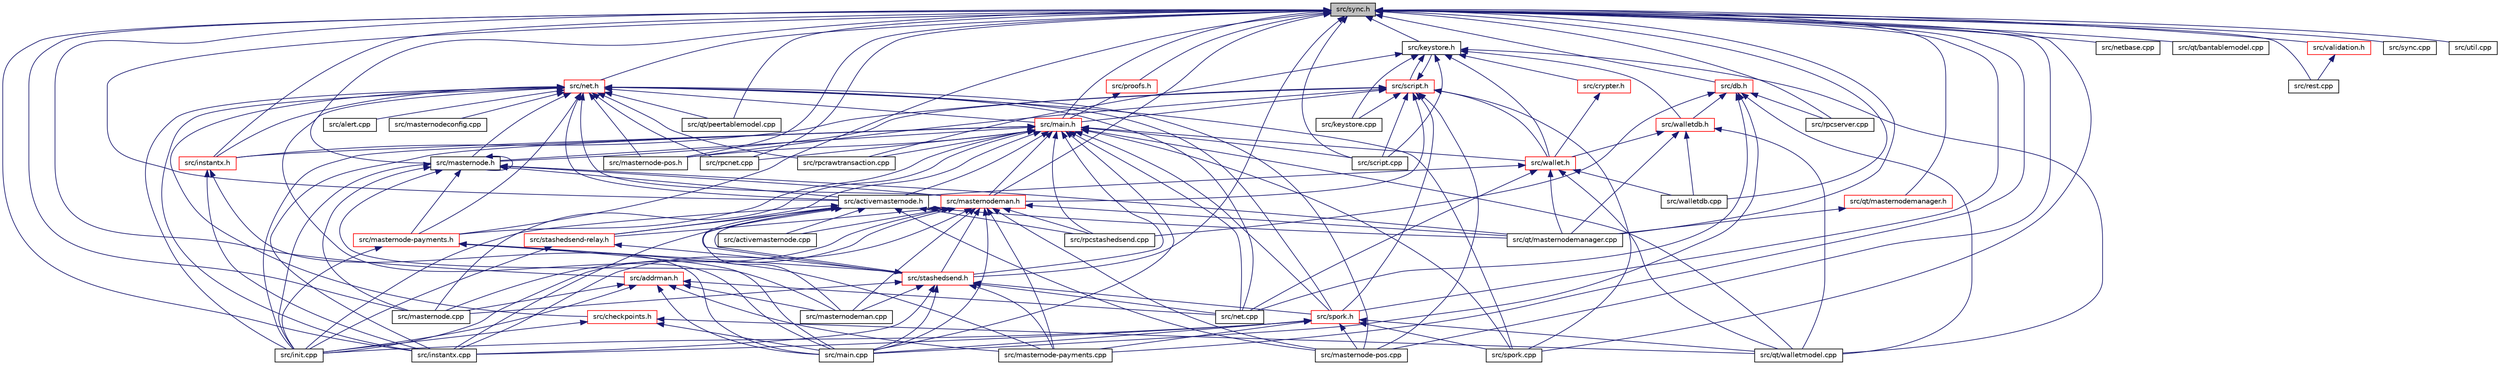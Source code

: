 digraph "src/sync.h"
{
  edge [fontname="Helvetica",fontsize="10",labelfontname="Helvetica",labelfontsize="10"];
  node [fontname="Helvetica",fontsize="10",shape=record];
  Node6 [label="src/sync.h",height=0.2,width=0.4,color="black", fillcolor="grey75", style="filled", fontcolor="black"];
  Node6 -> Node7 [dir="back",color="midnightblue",fontsize="10",style="solid",fontname="Helvetica"];
  Node7 [label="src/activemasternode.h",height=0.2,width=0.4,color="black", fillcolor="white", style="filled",URL="$da/d9e/activemasternode_8h.html"];
  Node7 -> Node8 [dir="back",color="midnightblue",fontsize="10",style="solid",fontname="Helvetica"];
  Node8 [label="src/activemasternode.cpp",height=0.2,width=0.4,color="black", fillcolor="white", style="filled",URL="$d9/d1e/activemasternode_8cpp.html"];
  Node7 -> Node9 [dir="back",color="midnightblue",fontsize="10",style="solid",fontname="Helvetica"];
  Node9 [label="src/stashedsend.h",height=0.2,width=0.4,color="red", fillcolor="white", style="filled",URL="$d9/dbc/stashedsend_8h.html"];
  Node9 -> Node7 [dir="back",color="midnightblue",fontsize="10",style="solid",fontname="Helvetica"];
  Node9 -> Node10 [dir="back",color="midnightblue",fontsize="10",style="solid",fontname="Helvetica"];
  Node10 [label="src/spork.h",height=0.2,width=0.4,color="red", fillcolor="white", style="filled",URL="$d0/d24/spork_8h.html"];
  Node10 -> Node11 [dir="back",color="midnightblue",fontsize="10",style="solid",fontname="Helvetica"];
  Node11 [label="src/init.cpp",height=0.2,width=0.4,color="black", fillcolor="white", style="filled",URL="$d0/dc9/init_8cpp.html"];
  Node10 -> Node12 [dir="back",color="midnightblue",fontsize="10",style="solid",fontname="Helvetica"];
  Node12 [label="src/instantx.cpp",height=0.2,width=0.4,color="black", fillcolor="white", style="filled",URL="$db/d72/instantx_8cpp.html"];
  Node10 -> Node13 [dir="back",color="midnightblue",fontsize="10",style="solid",fontname="Helvetica"];
  Node13 [label="src/main.cpp",height=0.2,width=0.4,color="black", fillcolor="white", style="filled",URL="$df/d0a/main_8cpp.html"];
  Node10 -> Node14 [dir="back",color="midnightblue",fontsize="10",style="solid",fontname="Helvetica"];
  Node14 [label="src/masternode-payments.cpp",height=0.2,width=0.4,color="black", fillcolor="white", style="filled",URL="$d8/d43/masternode-payments_8cpp.html"];
  Node10 -> Node15 [dir="back",color="midnightblue",fontsize="10",style="solid",fontname="Helvetica"];
  Node15 [label="src/masternode-pos.cpp",height=0.2,width=0.4,color="black", fillcolor="white", style="filled",URL="$db/ddd/masternode-pos_8cpp.html"];
  Node10 -> Node16 [dir="back",color="midnightblue",fontsize="10",style="solid",fontname="Helvetica"];
  Node16 [label="src/qt/walletmodel.cpp",height=0.2,width=0.4,color="black", fillcolor="white", style="filled",URL="$d8/d9b/walletmodel_8cpp.html"];
  Node10 -> Node18 [dir="back",color="midnightblue",fontsize="10",style="solid",fontname="Helvetica"];
  Node18 [label="src/spork.cpp",height=0.2,width=0.4,color="black", fillcolor="white", style="filled",URL="$df/d0d/spork_8cpp.html"];
  Node9 -> Node12 [dir="back",color="midnightblue",fontsize="10",style="solid",fontname="Helvetica"];
  Node9 -> Node13 [dir="back",color="midnightblue",fontsize="10",style="solid",fontname="Helvetica"];
  Node9 -> Node14 [dir="back",color="midnightblue",fontsize="10",style="solid",fontname="Helvetica"];
  Node9 -> Node20 [dir="back",color="midnightblue",fontsize="10",style="solid",fontname="Helvetica"];
  Node20 [label="src/masternode.cpp",height=0.2,width=0.4,color="black", fillcolor="white", style="filled",URL="$dc/da3/masternode_8cpp.html"];
  Node9 -> Node21 [dir="back",color="midnightblue",fontsize="10",style="solid",fontname="Helvetica"];
  Node21 [label="src/masternodeman.cpp",height=0.2,width=0.4,color="black", fillcolor="white", style="filled",URL="$d3/dcb/masternodeman_8cpp.html"];
  Node9 -> Node22 [dir="back",color="midnightblue",fontsize="10",style="solid",fontname="Helvetica"];
  Node22 [label="src/net.cpp",height=0.2,width=0.4,color="black", fillcolor="white", style="filled",URL="$dd/d84/net_8cpp.html"];
  Node7 -> Node27 [dir="back",color="midnightblue",fontsize="10",style="solid",fontname="Helvetica"];
  Node27 [label="src/stashedsend-relay.h",height=0.2,width=0.4,color="red", fillcolor="white", style="filled",URL="$db/deb/stashedsend-relay_8h.html"];
  Node27 -> Node9 [dir="back",color="midnightblue",fontsize="10",style="solid",fontname="Helvetica"];
  Node27 -> Node11 [dir="back",color="midnightblue",fontsize="10",style="solid",fontname="Helvetica"];
  Node7 -> Node11 [dir="back",color="midnightblue",fontsize="10",style="solid",fontname="Helvetica"];
  Node7 -> Node12 [dir="back",color="midnightblue",fontsize="10",style="solid",fontname="Helvetica"];
  Node7 -> Node15 [dir="back",color="midnightblue",fontsize="10",style="solid",fontname="Helvetica"];
  Node7 -> Node21 [dir="back",color="midnightblue",fontsize="10",style="solid",fontname="Helvetica"];
  Node7 -> Node29 [dir="back",color="midnightblue",fontsize="10",style="solid",fontname="Helvetica"];
  Node29 [label="src/qt/masternodemanager.cpp",height=0.2,width=0.4,color="black", fillcolor="white", style="filled",URL="$d8/dc8/masternodemanager_8cpp.html"];
  Node7 -> Node30 [dir="back",color="midnightblue",fontsize="10",style="solid",fontname="Helvetica"];
  Node30 [label="src/rpcstashedsend.cpp",height=0.2,width=0.4,color="black", fillcolor="white", style="filled",URL="$d5/d6b/rpcstashedsend_8cpp.html"];
  Node6 -> Node31 [dir="back",color="midnightblue",fontsize="10",style="solid",fontname="Helvetica"];
  Node31 [label="src/keystore.h",height=0.2,width=0.4,color="black", fillcolor="white", style="filled",URL="$d0/d82/keystore_8h.html"];
  Node31 -> Node32 [dir="back",color="midnightblue",fontsize="10",style="solid",fontname="Helvetica"];
  Node32 [label="src/script.h",height=0.2,width=0.4,color="red", fillcolor="white", style="filled",URL="$de/d7f/script_8h.html"];
  Node32 -> Node31 [dir="back",color="midnightblue",fontsize="10",style="solid",fontname="Helvetica"];
  Node32 -> Node40 [dir="back",color="midnightblue",fontsize="10",style="solid",fontname="Helvetica"];
  Node40 [label="src/main.h",height=0.2,width=0.4,color="red", fillcolor="white", style="filled",URL="$d4/dbf/main_8h.html"];
  Node40 -> Node35 [dir="back",color="midnightblue",fontsize="10",style="solid",fontname="Helvetica"];
  Node35 [label="src/masternode.h",height=0.2,width=0.4,color="black", fillcolor="white", style="filled",URL="$d9/dec/masternode_8h.html"];
  Node35 -> Node7 [dir="back",color="midnightblue",fontsize="10",style="solid",fontname="Helvetica"];
  Node35 -> Node35 [dir="back",color="midnightblue",fontsize="10",style="solid",fontname="Helvetica"];
  Node35 -> Node36 [dir="back",color="midnightblue",fontsize="10",style="solid",fontname="Helvetica"];
  Node36 [label="src/masternodeman.h",height=0.2,width=0.4,color="red", fillcolor="white", style="filled",URL="$db/d32/masternodeman_8h.html"];
  Node36 -> Node9 [dir="back",color="midnightblue",fontsize="10",style="solid",fontname="Helvetica"];
  Node36 -> Node27 [dir="back",color="midnightblue",fontsize="10",style="solid",fontname="Helvetica"];
  Node36 -> Node8 [dir="back",color="midnightblue",fontsize="10",style="solid",fontname="Helvetica"];
  Node36 -> Node11 [dir="back",color="midnightblue",fontsize="10",style="solid",fontname="Helvetica"];
  Node36 -> Node12 [dir="back",color="midnightblue",fontsize="10",style="solid",fontname="Helvetica"];
  Node36 -> Node13 [dir="back",color="midnightblue",fontsize="10",style="solid",fontname="Helvetica"];
  Node36 -> Node14 [dir="back",color="midnightblue",fontsize="10",style="solid",fontname="Helvetica"];
  Node36 -> Node15 [dir="back",color="midnightblue",fontsize="10",style="solid",fontname="Helvetica"];
  Node36 -> Node20 [dir="back",color="midnightblue",fontsize="10",style="solid",fontname="Helvetica"];
  Node36 -> Node21 [dir="back",color="midnightblue",fontsize="10",style="solid",fontname="Helvetica"];
  Node36 -> Node29 [dir="back",color="midnightblue",fontsize="10",style="solid",fontname="Helvetica"];
  Node36 -> Node30 [dir="back",color="midnightblue",fontsize="10",style="solid",fontname="Helvetica"];
  Node35 -> Node39 [dir="back",color="midnightblue",fontsize="10",style="solid",fontname="Helvetica"];
  Node39 [label="src/masternode-payments.h",height=0.2,width=0.4,color="red", fillcolor="white", style="filled",URL="$dc/d20/masternode-payments_8h.html"];
  Node39 -> Node9 [dir="back",color="midnightblue",fontsize="10",style="solid",fontname="Helvetica"];
  Node39 -> Node11 [dir="back",color="midnightblue",fontsize="10",style="solid",fontname="Helvetica"];
  Node39 -> Node13 [dir="back",color="midnightblue",fontsize="10",style="solid",fontname="Helvetica"];
  Node39 -> Node14 [dir="back",color="midnightblue",fontsize="10",style="solid",fontname="Helvetica"];
  Node35 -> Node11 [dir="back",color="midnightblue",fontsize="10",style="solid",fontname="Helvetica"];
  Node35 -> Node20 [dir="back",color="midnightblue",fontsize="10",style="solid",fontname="Helvetica"];
  Node35 -> Node21 [dir="back",color="midnightblue",fontsize="10",style="solid",fontname="Helvetica"];
  Node35 -> Node29 [dir="back",color="midnightblue",fontsize="10",style="solid",fontname="Helvetica"];
  Node40 -> Node7 [dir="back",color="midnightblue",fontsize="10",style="solid",fontname="Helvetica"];
  Node40 -> Node41 [dir="back",color="midnightblue",fontsize="10",style="solid",fontname="Helvetica"];
  Node41 [label="src/wallet.h",height=0.2,width=0.4,color="red", fillcolor="white", style="filled",URL="$d0/df4/wallet_8h.html"];
  Node41 -> Node7 [dir="back",color="midnightblue",fontsize="10",style="solid",fontname="Helvetica"];
  Node41 -> Node22 [dir="back",color="midnightblue",fontsize="10",style="solid",fontname="Helvetica"];
  Node41 -> Node29 [dir="back",color="midnightblue",fontsize="10",style="solid",fontname="Helvetica"];
  Node41 -> Node16 [dir="back",color="midnightblue",fontsize="10",style="solid",fontname="Helvetica"];
  Node41 -> Node74 [dir="back",color="midnightblue",fontsize="10",style="solid",fontname="Helvetica"];
  Node74 [label="src/walletdb.cpp",height=0.2,width=0.4,color="black", fillcolor="white", style="filled",URL="$dc/d75/walletdb_8cpp.html"];
  Node40 -> Node9 [dir="back",color="midnightblue",fontsize="10",style="solid",fontname="Helvetica"];
  Node40 -> Node36 [dir="back",color="midnightblue",fontsize="10",style="solid",fontname="Helvetica"];
  Node40 -> Node39 [dir="back",color="midnightblue",fontsize="10",style="solid",fontname="Helvetica"];
  Node40 -> Node27 [dir="back",color="midnightblue",fontsize="10",style="solid",fontname="Helvetica"];
  Node40 -> Node11 [dir="back",color="midnightblue",fontsize="10",style="solid",fontname="Helvetica"];
  Node40 -> Node10 [dir="back",color="midnightblue",fontsize="10",style="solid",fontname="Helvetica"];
  Node40 -> Node12 [dir="back",color="midnightblue",fontsize="10",style="solid",fontname="Helvetica"];
  Node40 -> Node81 [dir="back",color="midnightblue",fontsize="10",style="solid",fontname="Helvetica"];
  Node81 [label="src/instantx.h",height=0.2,width=0.4,color="red", fillcolor="white", style="filled",URL="$d6/d5f/instantx_8h.html"];
  Node81 -> Node12 [dir="back",color="midnightblue",fontsize="10",style="solid",fontname="Helvetica"];
  Node81 -> Node13 [dir="back",color="midnightblue",fontsize="10",style="solid",fontname="Helvetica"];
  Node40 -> Node13 [dir="back",color="midnightblue",fontsize="10",style="solid",fontname="Helvetica"];
  Node40 -> Node84 [dir="back",color="midnightblue",fontsize="10",style="solid",fontname="Helvetica"];
  Node84 [label="src/masternode-pos.h",height=0.2,width=0.4,color="black", fillcolor="white", style="filled",URL="$dc/d51/masternode-pos_8h.html"];
  Node40 -> Node20 [dir="back",color="midnightblue",fontsize="10",style="solid",fontname="Helvetica"];
  Node40 -> Node22 [dir="back",color="midnightblue",fontsize="10",style="solid",fontname="Helvetica"];
  Node40 -> Node16 [dir="back",color="midnightblue",fontsize="10",style="solid",fontname="Helvetica"];
  Node40 -> Node91 [dir="back",color="midnightblue",fontsize="10",style="solid",fontname="Helvetica"];
  Node91 [label="src/rpcnet.cpp",height=0.2,width=0.4,color="black", fillcolor="white", style="filled",URL="$df/dab/rpcnet_8cpp.html"];
  Node40 -> Node55 [dir="back",color="midnightblue",fontsize="10",style="solid",fontname="Helvetica"];
  Node55 [label="src/rpcrawtransaction.cpp",height=0.2,width=0.4,color="black", fillcolor="white", style="filled",URL="$dc/da8/rpcrawtransaction_8cpp.html"];
  Node40 -> Node30 [dir="back",color="midnightblue",fontsize="10",style="solid",fontname="Helvetica"];
  Node40 -> Node92 [dir="back",color="midnightblue",fontsize="10",style="solid",fontname="Helvetica"];
  Node92 [label="src/script.cpp",height=0.2,width=0.4,color="black", fillcolor="white", style="filled",URL="$dd/d0f/script_8cpp.html"];
  Node40 -> Node18 [dir="back",color="midnightblue",fontsize="10",style="solid",fontname="Helvetica"];
  Node32 -> Node35 [dir="back",color="midnightblue",fontsize="10",style="solid",fontname="Helvetica"];
  Node32 -> Node41 [dir="back",color="midnightblue",fontsize="10",style="solid",fontname="Helvetica"];
  Node32 -> Node36 [dir="back",color="midnightblue",fontsize="10",style="solid",fontname="Helvetica"];
  Node32 -> Node10 [dir="back",color="midnightblue",fontsize="10",style="solid",fontname="Helvetica"];
  Node32 -> Node81 [dir="back",color="midnightblue",fontsize="10",style="solid",fontname="Helvetica"];
  Node32 -> Node109 [dir="back",color="midnightblue",fontsize="10",style="solid",fontname="Helvetica"];
  Node109 [label="src/keystore.cpp",height=0.2,width=0.4,color="black", fillcolor="white", style="filled",URL="$d9/dc5/keystore_8cpp.html"];
  Node32 -> Node15 [dir="back",color="midnightblue",fontsize="10",style="solid",fontname="Helvetica"];
  Node32 -> Node84 [dir="back",color="midnightblue",fontsize="10",style="solid",fontname="Helvetica"];
  Node32 -> Node92 [dir="back",color="midnightblue",fontsize="10",style="solid",fontname="Helvetica"];
  Node32 -> Node18 [dir="back",color="midnightblue",fontsize="10",style="solid",fontname="Helvetica"];
  Node31 -> Node110 [dir="back",color="midnightblue",fontsize="10",style="solid",fontname="Helvetica"];
  Node110 [label="src/walletdb.h",height=0.2,width=0.4,color="red", fillcolor="white", style="filled",URL="$de/dd6/walletdb_8h.html"];
  Node110 -> Node41 [dir="back",color="midnightblue",fontsize="10",style="solid",fontname="Helvetica"];
  Node110 -> Node29 [dir="back",color="midnightblue",fontsize="10",style="solid",fontname="Helvetica"];
  Node110 -> Node16 [dir="back",color="midnightblue",fontsize="10",style="solid",fontname="Helvetica"];
  Node110 -> Node74 [dir="back",color="midnightblue",fontsize="10",style="solid",fontname="Helvetica"];
  Node31 -> Node111 [dir="back",color="midnightblue",fontsize="10",style="solid",fontname="Helvetica"];
  Node111 [label="src/crypter.h",height=0.2,width=0.4,color="red", fillcolor="white", style="filled",URL="$df/d1f/crypter_8h.html"];
  Node111 -> Node41 [dir="back",color="midnightblue",fontsize="10",style="solid",fontname="Helvetica"];
  Node31 -> Node41 [dir="back",color="midnightblue",fontsize="10",style="solid",fontname="Helvetica"];
  Node31 -> Node109 [dir="back",color="midnightblue",fontsize="10",style="solid",fontname="Helvetica"];
  Node31 -> Node16 [dir="back",color="midnightblue",fontsize="10",style="solid",fontname="Helvetica"];
  Node31 -> Node55 [dir="back",color="midnightblue",fontsize="10",style="solid",fontname="Helvetica"];
  Node31 -> Node92 [dir="back",color="midnightblue",fontsize="10",style="solid",fontname="Helvetica"];
  Node6 -> Node34 [dir="back",color="midnightblue",fontsize="10",style="solid",fontname="Helvetica"];
  Node34 [label="src/net.h",height=0.2,width=0.4,color="red", fillcolor="white", style="filled",URL="$d7/d97/net_8h.html"];
  Node34 -> Node7 [dir="back",color="midnightblue",fontsize="10",style="solid",fontname="Helvetica"];
  Node34 -> Node35 [dir="back",color="midnightblue",fontsize="10",style="solid",fontname="Helvetica"];
  Node34 -> Node40 [dir="back",color="midnightblue",fontsize="10",style="solid",fontname="Helvetica"];
  Node34 -> Node36 [dir="back",color="midnightblue",fontsize="10",style="solid",fontname="Helvetica"];
  Node34 -> Node39 [dir="back",color="midnightblue",fontsize="10",style="solid",fontname="Helvetica"];
  Node34 -> Node94 [dir="back",color="midnightblue",fontsize="10",style="solid",fontname="Helvetica"];
  Node94 [label="src/alert.cpp",height=0.2,width=0.4,color="black", fillcolor="white", style="filled",URL="$d4/da0/alert_8cpp.html"];
  Node34 -> Node95 [dir="back",color="midnightblue",fontsize="10",style="solid",fontname="Helvetica"];
  Node95 [label="src/checkpoints.h",height=0.2,width=0.4,color="red", fillcolor="white", style="filled",URL="$d8/dd7/checkpoints_8h.html"];
  Node95 -> Node11 [dir="back",color="midnightblue",fontsize="10",style="solid",fontname="Helvetica"];
  Node95 -> Node13 [dir="back",color="midnightblue",fontsize="10",style="solid",fontname="Helvetica"];
  Node95 -> Node16 [dir="back",color="midnightblue",fontsize="10",style="solid",fontname="Helvetica"];
  Node34 -> Node11 [dir="back",color="midnightblue",fontsize="10",style="solid",fontname="Helvetica"];
  Node34 -> Node10 [dir="back",color="midnightblue",fontsize="10",style="solid",fontname="Helvetica"];
  Node34 -> Node12 [dir="back",color="midnightblue",fontsize="10",style="solid",fontname="Helvetica"];
  Node34 -> Node81 [dir="back",color="midnightblue",fontsize="10",style="solid",fontname="Helvetica"];
  Node34 -> Node13 [dir="back",color="midnightblue",fontsize="10",style="solid",fontname="Helvetica"];
  Node34 -> Node15 [dir="back",color="midnightblue",fontsize="10",style="solid",fontname="Helvetica"];
  Node34 -> Node84 [dir="back",color="midnightblue",fontsize="10",style="solid",fontname="Helvetica"];
  Node34 -> Node96 [dir="back",color="midnightblue",fontsize="10",style="solid",fontname="Helvetica"];
  Node96 [label="src/masternodeconfig.cpp",height=0.2,width=0.4,color="black", fillcolor="white", style="filled",URL="$d6/dc4/masternodeconfig_8cpp.html"];
  Node34 -> Node22 [dir="back",color="midnightblue",fontsize="10",style="solid",fontname="Helvetica"];
  Node34 -> Node89 [dir="back",color="midnightblue",fontsize="10",style="solid",fontname="Helvetica"];
  Node89 [label="src/qt/peertablemodel.cpp",height=0.2,width=0.4,color="black", fillcolor="white", style="filled",URL="$dc/d03/peertablemodel_8cpp.html"];
  Node34 -> Node91 [dir="back",color="midnightblue",fontsize="10",style="solid",fontname="Helvetica"];
  Node34 -> Node55 [dir="back",color="midnightblue",fontsize="10",style="solid",fontname="Helvetica"];
  Node34 -> Node18 [dir="back",color="midnightblue",fontsize="10",style="solid",fontname="Helvetica"];
  Node6 -> Node35 [dir="back",color="midnightblue",fontsize="10",style="solid",fontname="Helvetica"];
  Node6 -> Node112 [dir="back",color="midnightblue",fontsize="10",style="solid",fontname="Helvetica"];
  Node112 [label="src/proofs.h",height=0.2,width=0.4,color="red", fillcolor="white", style="filled",URL="$d7/d48/proofs_8h.html"];
  Node112 -> Node40 [dir="back",color="midnightblue",fontsize="10",style="solid",fontname="Helvetica"];
  Node6 -> Node40 [dir="back",color="midnightblue",fontsize="10",style="solid",fontname="Helvetica"];
  Node6 -> Node113 [dir="back",color="midnightblue",fontsize="10",style="solid",fontname="Helvetica"];
  Node113 [label="src/db.h",height=0.2,width=0.4,color="red", fillcolor="white", style="filled",URL="$da/d4e/db_8h.html"];
  Node113 -> Node110 [dir="back",color="midnightblue",fontsize="10",style="solid",fontname="Helvetica"];
  Node113 -> Node13 [dir="back",color="midnightblue",fontsize="10",style="solid",fontname="Helvetica"];
  Node113 -> Node22 [dir="back",color="midnightblue",fontsize="10",style="solid",fontname="Helvetica"];
  Node113 -> Node16 [dir="back",color="midnightblue",fontsize="10",style="solid",fontname="Helvetica"];
  Node113 -> Node56 [dir="back",color="midnightblue",fontsize="10",style="solid",fontname="Helvetica"];
  Node56 [label="src/rpcserver.cpp",height=0.2,width=0.4,color="black", fillcolor="white", style="filled",URL="$d6/d76/rpcserver_8cpp.html"];
  Node113 -> Node30 [dir="back",color="midnightblue",fontsize="10",style="solid",fontname="Helvetica"];
  Node6 -> Node9 [dir="back",color="midnightblue",fontsize="10",style="solid",fontname="Helvetica"];
  Node6 -> Node36 [dir="back",color="midnightblue",fontsize="10",style="solid",fontname="Helvetica"];
  Node6 -> Node39 [dir="back",color="midnightblue",fontsize="10",style="solid",fontname="Helvetica"];
  Node6 -> Node115 [dir="back",color="midnightblue",fontsize="10",style="solid",fontname="Helvetica"];
  Node115 [label="src/addrman.h",height=0.2,width=0.4,color="red", fillcolor="white", style="filled",URL="$da/dd5/addrman_8h.html"];
  Node115 -> Node11 [dir="back",color="midnightblue",fontsize="10",style="solid",fontname="Helvetica"];
  Node115 -> Node13 [dir="back",color="midnightblue",fontsize="10",style="solid",fontname="Helvetica"];
  Node115 -> Node14 [dir="back",color="midnightblue",fontsize="10",style="solid",fontname="Helvetica"];
  Node115 -> Node20 [dir="back",color="midnightblue",fontsize="10",style="solid",fontname="Helvetica"];
  Node115 -> Node21 [dir="back",color="midnightblue",fontsize="10",style="solid",fontname="Helvetica"];
  Node115 -> Node22 [dir="back",color="midnightblue",fontsize="10",style="solid",fontname="Helvetica"];
  Node6 -> Node10 [dir="back",color="midnightblue",fontsize="10",style="solid",fontname="Helvetica"];
  Node6 -> Node12 [dir="back",color="midnightblue",fontsize="10",style="solid",fontname="Helvetica"];
  Node6 -> Node81 [dir="back",color="midnightblue",fontsize="10",style="solid",fontname="Helvetica"];
  Node6 -> Node14 [dir="back",color="midnightblue",fontsize="10",style="solid",fontname="Helvetica"];
  Node6 -> Node15 [dir="back",color="midnightblue",fontsize="10",style="solid",fontname="Helvetica"];
  Node6 -> Node84 [dir="back",color="midnightblue",fontsize="10",style="solid",fontname="Helvetica"];
  Node6 -> Node20 [dir="back",color="midnightblue",fontsize="10",style="solid",fontname="Helvetica"];
  Node6 -> Node117 [dir="back",color="midnightblue",fontsize="10",style="solid",fontname="Helvetica"];
  Node117 [label="src/netbase.cpp",height=0.2,width=0.4,color="black", fillcolor="white", style="filled",URL="$d0/d0e/netbase_8cpp.html"];
  Node6 -> Node118 [dir="back",color="midnightblue",fontsize="10",style="solid",fontname="Helvetica"];
  Node118 [label="src/qt/masternodemanager.h",height=0.2,width=0.4,color="red", fillcolor="white", style="filled",URL="$d2/ddf/masternodemanager_8h.html"];
  Node118 -> Node29 [dir="back",color="midnightblue",fontsize="10",style="solid",fontname="Helvetica"];
  Node6 -> Node98 [dir="back",color="midnightblue",fontsize="10",style="solid",fontname="Helvetica"];
  Node98 [label="src/qt/bantablemodel.cpp",height=0.2,width=0.4,color="black", fillcolor="white", style="filled",URL="$d7/d50/bantablemodel_8cpp.html"];
  Node6 -> Node29 [dir="back",color="midnightblue",fontsize="10",style="solid",fontname="Helvetica"];
  Node6 -> Node89 [dir="back",color="midnightblue",fontsize="10",style="solid",fontname="Helvetica"];
  Node6 -> Node119 [dir="back",color="midnightblue",fontsize="10",style="solid",fontname="Helvetica"];
  Node119 [label="src/validation.h",height=0.2,width=0.4,color="red", fillcolor="white", style="filled",URL="$db/d38/validation_8h.html"];
  Node119 -> Node101 [dir="back",color="midnightblue",fontsize="10",style="solid",fontname="Helvetica"];
  Node101 [label="src/rest.cpp",height=0.2,width=0.4,color="black", fillcolor="white", style="filled",URL="$d8/d04/rest_8cpp.html"];
  Node6 -> Node101 [dir="back",color="midnightblue",fontsize="10",style="solid",fontname="Helvetica"];
  Node6 -> Node91 [dir="back",color="midnightblue",fontsize="10",style="solid",fontname="Helvetica"];
  Node6 -> Node56 [dir="back",color="midnightblue",fontsize="10",style="solid",fontname="Helvetica"];
  Node6 -> Node92 [dir="back",color="midnightblue",fontsize="10",style="solid",fontname="Helvetica"];
  Node6 -> Node18 [dir="back",color="midnightblue",fontsize="10",style="solid",fontname="Helvetica"];
  Node6 -> Node120 [dir="back",color="midnightblue",fontsize="10",style="solid",fontname="Helvetica"];
  Node120 [label="src/sync.cpp",height=0.2,width=0.4,color="black", fillcolor="white", style="filled",URL="$d7/d4a/sync_8cpp.html"];
  Node6 -> Node121 [dir="back",color="midnightblue",fontsize="10",style="solid",fontname="Helvetica"];
  Node121 [label="src/util.cpp",height=0.2,width=0.4,color="black", fillcolor="white", style="filled",URL="$df/d2d/util_8cpp.html"];
  Node6 -> Node74 [dir="back",color="midnightblue",fontsize="10",style="solid",fontname="Helvetica"];
}
